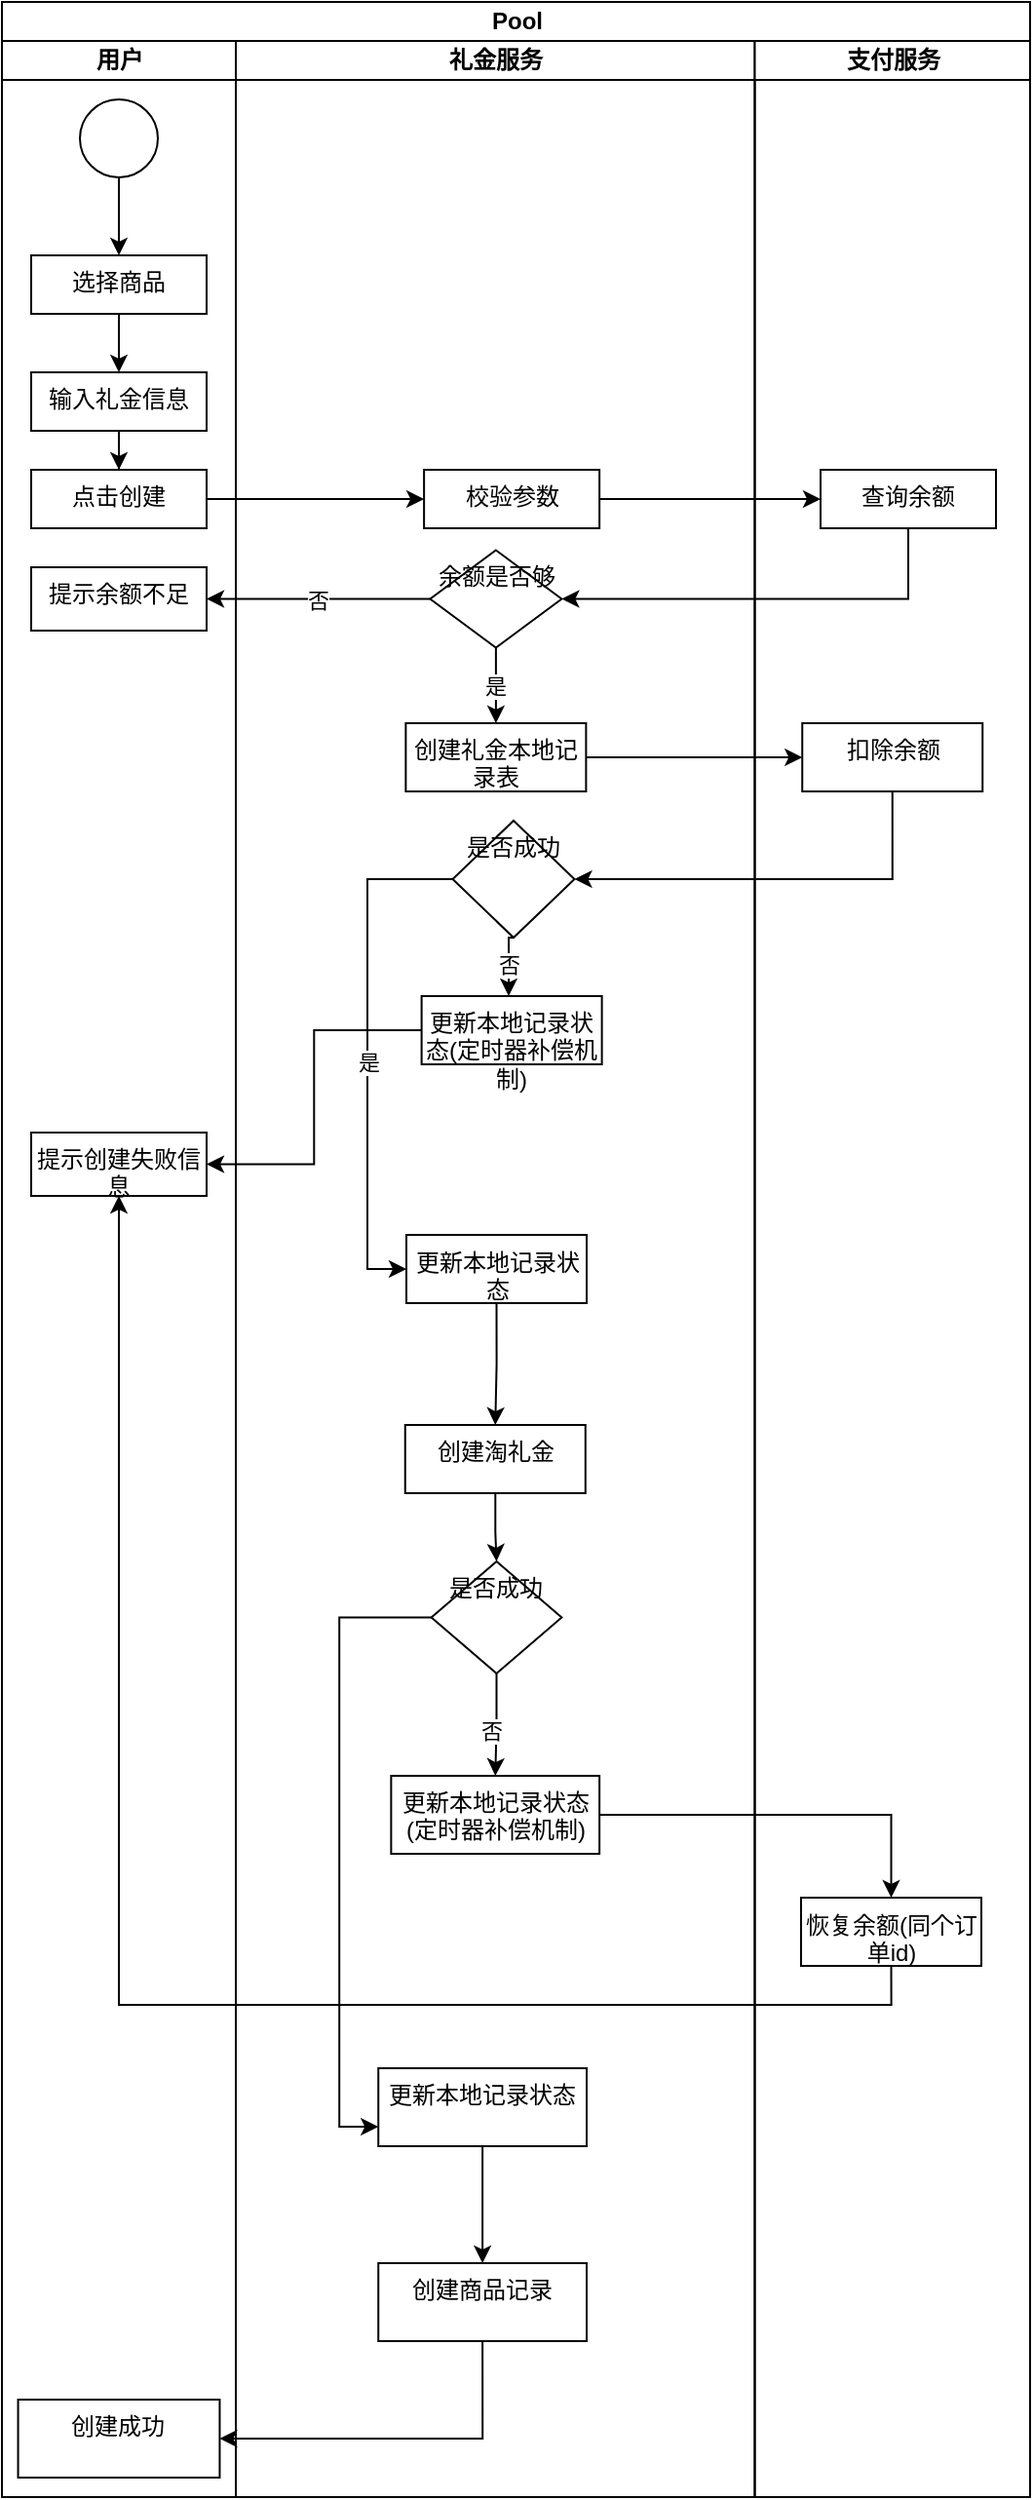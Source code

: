 <mxfile version="24.2.3" type="github">
  <diagram name="第 1 页" id="3FuqSsKHA-6LWx0kxVeV">
    <mxGraphModel dx="1026" dy="663" grid="1" gridSize="10" guides="1" tooltips="1" connect="1" arrows="1" fold="1" page="1" pageScale="1" pageWidth="827" pageHeight="1169" math="0" shadow="0">
      <root>
        <mxCell id="0" />
        <mxCell id="1" parent="0" />
        <mxCell id="a16-33ozwnPPd66yTyi8-30" value="Pool" style="swimlane;childLayout=stackLayout;resizeParent=1;resizeParentMax=0;startSize=20;html=1;" parent="1" vertex="1">
          <mxGeometry x="170" y="40" width="527.5" height="1280" as="geometry" />
        </mxCell>
        <mxCell id="a16-33ozwnPPd66yTyi8-31" value="用户" style="swimlane;startSize=20;html=1;" parent="a16-33ozwnPPd66yTyi8-30" vertex="1">
          <mxGeometry y="20" width="120" height="1260" as="geometry" />
        </mxCell>
        <mxCell id="a16-33ozwnPPd66yTyi8-36" value="" style="edgeStyle=orthogonalEdgeStyle;rounded=0;orthogonalLoop=1;jettySize=auto;html=1;" parent="a16-33ozwnPPd66yTyi8-31" source="a16-33ozwnPPd66yTyi8-34" target="a16-33ozwnPPd66yTyi8-35" edge="1">
          <mxGeometry relative="1" as="geometry" />
        </mxCell>
        <mxCell id="a16-33ozwnPPd66yTyi8-34" value="" style="verticalLabelPosition=bottom;verticalAlign=top;html=1;shape=mxgraph.flowchart.on-page_reference;" parent="a16-33ozwnPPd66yTyi8-31" vertex="1">
          <mxGeometry x="40" y="30" width="40" height="40" as="geometry" />
        </mxCell>
        <mxCell id="a16-33ozwnPPd66yTyi8-38" value="" style="edgeStyle=orthogonalEdgeStyle;rounded=0;orthogonalLoop=1;jettySize=auto;html=1;" parent="a16-33ozwnPPd66yTyi8-31" source="a16-33ozwnPPd66yTyi8-35" target="a16-33ozwnPPd66yTyi8-37" edge="1">
          <mxGeometry relative="1" as="geometry" />
        </mxCell>
        <mxCell id="a16-33ozwnPPd66yTyi8-35" value="选择商品" style="whiteSpace=wrap;html=1;verticalAlign=top;" parent="a16-33ozwnPPd66yTyi8-31" vertex="1">
          <mxGeometry x="15" y="110" width="90" height="30" as="geometry" />
        </mxCell>
        <mxCell id="a16-33ozwnPPd66yTyi8-40" value="" style="edgeStyle=orthogonalEdgeStyle;rounded=0;orthogonalLoop=1;jettySize=auto;html=1;" parent="a16-33ozwnPPd66yTyi8-31" source="a16-33ozwnPPd66yTyi8-37" target="a16-33ozwnPPd66yTyi8-39" edge="1">
          <mxGeometry relative="1" as="geometry" />
        </mxCell>
        <mxCell id="a16-33ozwnPPd66yTyi8-37" value="输入礼金信息" style="whiteSpace=wrap;html=1;verticalAlign=top;" parent="a16-33ozwnPPd66yTyi8-31" vertex="1">
          <mxGeometry x="15" y="170" width="90" height="30" as="geometry" />
        </mxCell>
        <mxCell id="a16-33ozwnPPd66yTyi8-39" value="点击创建" style="whiteSpace=wrap;html=1;verticalAlign=top;" parent="a16-33ozwnPPd66yTyi8-31" vertex="1">
          <mxGeometry x="15" y="220" width="90" height="30" as="geometry" />
        </mxCell>
        <mxCell id="a16-33ozwnPPd66yTyi8-50" value="提示余额不足" style="whiteSpace=wrap;html=1;verticalAlign=top;" parent="a16-33ozwnPPd66yTyi8-31" vertex="1">
          <mxGeometry x="15" y="270" width="90" height="32.5" as="geometry" />
        </mxCell>
        <mxCell id="a16-33ozwnPPd66yTyi8-104" value="提示创建失败信息" style="whiteSpace=wrap;html=1;verticalAlign=top;" parent="a16-33ozwnPPd66yTyi8-31" vertex="1">
          <mxGeometry x="15" y="560" width="90" height="32.5" as="geometry" />
        </mxCell>
        <mxCell id="a16-33ozwnPPd66yTyi8-122" value="创建成功" style="whiteSpace=wrap;html=1;verticalAlign=top;" parent="a16-33ozwnPPd66yTyi8-31" vertex="1">
          <mxGeometry x="8.28" y="1210" width="103.44" height="40" as="geometry" />
        </mxCell>
        <mxCell id="a16-33ozwnPPd66yTyi8-32" value="礼金服务" style="swimlane;startSize=20;html=1;" parent="a16-33ozwnPPd66yTyi8-30" vertex="1">
          <mxGeometry x="120" y="20" width="266.25" height="1260" as="geometry" />
        </mxCell>
        <mxCell id="a16-33ozwnPPd66yTyi8-41" value="校验参数" style="whiteSpace=wrap;html=1;verticalAlign=top;" parent="a16-33ozwnPPd66yTyi8-32" vertex="1">
          <mxGeometry x="96.56" y="220" width="90" height="30" as="geometry" />
        </mxCell>
        <mxCell id="a16-33ozwnPPd66yTyi8-54" value="是" style="edgeStyle=orthogonalEdgeStyle;rounded=0;orthogonalLoop=1;jettySize=auto;html=1;" parent="a16-33ozwnPPd66yTyi8-32" source="a16-33ozwnPPd66yTyi8-47" target="a16-33ozwnPPd66yTyi8-53" edge="1">
          <mxGeometry relative="1" as="geometry" />
        </mxCell>
        <mxCell id="a16-33ozwnPPd66yTyi8-47" value="余额是否够" style="rhombus;whiteSpace=wrap;html=1;verticalAlign=top;" parent="a16-33ozwnPPd66yTyi8-32" vertex="1">
          <mxGeometry x="99.69" y="261.25" width="67.5" height="50" as="geometry" />
        </mxCell>
        <mxCell id="a16-33ozwnPPd66yTyi8-53" value="创建礼金本地记录表" style="whiteSpace=wrap;html=1;verticalAlign=top;" parent="a16-33ozwnPPd66yTyi8-32" vertex="1">
          <mxGeometry x="87.19" y="350" width="92.5" height="35" as="geometry" />
        </mxCell>
        <mxCell id="a16-33ozwnPPd66yTyi8-129" value="否" style="edgeStyle=orthogonalEdgeStyle;rounded=0;orthogonalLoop=1;jettySize=auto;html=1;exitX=0.5;exitY=1;exitDx=0;exitDy=0;" parent="a16-33ozwnPPd66yTyi8-32" source="a16-33ozwnPPd66yTyi8-59" edge="1">
          <mxGeometry relative="1" as="geometry">
            <mxPoint x="140" y="490" as="targetPoint" />
          </mxGeometry>
        </mxCell>
        <mxCell id="a16-33ozwnPPd66yTyi8-143" style="edgeStyle=orthogonalEdgeStyle;rounded=0;orthogonalLoop=1;jettySize=auto;html=1;exitX=0;exitY=0.5;exitDx=0;exitDy=0;entryX=0;entryY=0.5;entryDx=0;entryDy=0;" parent="a16-33ozwnPPd66yTyi8-32" source="a16-33ozwnPPd66yTyi8-59" target="a16-33ozwnPPd66yTyi8-142" edge="1">
          <mxGeometry relative="1" as="geometry" />
        </mxCell>
        <mxCell id="a16-33ozwnPPd66yTyi8-144" value="是" style="edgeLabel;html=1;align=center;verticalAlign=middle;resizable=0;points=[];" parent="a16-33ozwnPPd66yTyi8-143" vertex="1" connectable="0">
          <mxGeometry x="0.042" relative="1" as="geometry">
            <mxPoint as="offset" />
          </mxGeometry>
        </mxCell>
        <mxCell id="a16-33ozwnPPd66yTyi8-59" value="是否成功" style="rhombus;whiteSpace=wrap;html=1;verticalAlign=top;" parent="a16-33ozwnPPd66yTyi8-32" vertex="1">
          <mxGeometry x="111.25" y="400" width="62.5" height="60" as="geometry" />
        </mxCell>
        <mxCell id="a16-33ozwnPPd66yTyi8-97" value="更新本地记录状态(定时器补偿机制)" style="whiteSpace=wrap;html=1;verticalAlign=top;" parent="a16-33ozwnPPd66yTyi8-32" vertex="1">
          <mxGeometry x="95.31" y="490" width="92.5" height="35" as="geometry" />
        </mxCell>
        <mxCell id="a16-33ozwnPPd66yTyi8-109" value="" style="edgeStyle=orthogonalEdgeStyle;rounded=0;orthogonalLoop=1;jettySize=auto;html=1;" parent="a16-33ozwnPPd66yTyi8-32" source="a16-33ozwnPPd66yTyi8-106" target="a16-33ozwnPPd66yTyi8-108" edge="1">
          <mxGeometry relative="1" as="geometry" />
        </mxCell>
        <mxCell id="a16-33ozwnPPd66yTyi8-106" value="创建淘礼金" style="whiteSpace=wrap;html=1;verticalAlign=top;" parent="a16-33ozwnPPd66yTyi8-32" vertex="1">
          <mxGeometry x="86.88" y="710" width="92.5" height="35" as="geometry" />
        </mxCell>
        <mxCell id="a16-33ozwnPPd66yTyi8-111" value="" style="edgeStyle=orthogonalEdgeStyle;rounded=0;orthogonalLoop=1;jettySize=auto;html=1;" parent="a16-33ozwnPPd66yTyi8-32" source="a16-33ozwnPPd66yTyi8-108" target="a16-33ozwnPPd66yTyi8-110" edge="1">
          <mxGeometry relative="1" as="geometry" />
        </mxCell>
        <mxCell id="a16-33ozwnPPd66yTyi8-118" value="否" style="edgeLabel;html=1;align=center;verticalAlign=middle;resizable=0;points=[];" parent="a16-33ozwnPPd66yTyi8-111" vertex="1" connectable="0">
          <mxGeometry x="0.117" y="-2" relative="1" as="geometry">
            <mxPoint as="offset" />
          </mxGeometry>
        </mxCell>
        <mxCell id="a16-33ozwnPPd66yTyi8-120" style="edgeStyle=orthogonalEdgeStyle;rounded=0;orthogonalLoop=1;jettySize=auto;html=1;exitX=0;exitY=0.5;exitDx=0;exitDy=0;entryX=0;entryY=0.75;entryDx=0;entryDy=0;" parent="a16-33ozwnPPd66yTyi8-32" source="a16-33ozwnPPd66yTyi8-108" target="a16-33ozwnPPd66yTyi8-119" edge="1">
          <mxGeometry relative="1" as="geometry" />
        </mxCell>
        <mxCell id="a16-33ozwnPPd66yTyi8-108" value="是否成功" style="rhombus;whiteSpace=wrap;html=1;verticalAlign=top;" parent="a16-33ozwnPPd66yTyi8-32" vertex="1">
          <mxGeometry x="100.31" y="780" width="66.88" height="57.5" as="geometry" />
        </mxCell>
        <mxCell id="a16-33ozwnPPd66yTyi8-110" value="更新本地记录状态(定时器补偿机制)" style="whiteSpace=wrap;html=1;verticalAlign=top;" parent="a16-33ozwnPPd66yTyi8-32" vertex="1">
          <mxGeometry x="79.68" y="890" width="106.88" height="40" as="geometry" />
        </mxCell>
        <mxCell id="a16-33ozwnPPd66yTyi8-124" value="" style="edgeStyle=orthogonalEdgeStyle;rounded=0;orthogonalLoop=1;jettySize=auto;html=1;" parent="a16-33ozwnPPd66yTyi8-32" source="a16-33ozwnPPd66yTyi8-119" target="a16-33ozwnPPd66yTyi8-123" edge="1">
          <mxGeometry relative="1" as="geometry" />
        </mxCell>
        <mxCell id="a16-33ozwnPPd66yTyi8-119" value="更新本地记录状态" style="whiteSpace=wrap;html=1;verticalAlign=top;" parent="a16-33ozwnPPd66yTyi8-32" vertex="1">
          <mxGeometry x="73.12" y="1040" width="106.88" height="40" as="geometry" />
        </mxCell>
        <mxCell id="a16-33ozwnPPd66yTyi8-123" value="创建商品记录" style="whiteSpace=wrap;html=1;verticalAlign=top;" parent="a16-33ozwnPPd66yTyi8-32" vertex="1">
          <mxGeometry x="73.12" y="1140" width="106.88" height="40" as="geometry" />
        </mxCell>
        <mxCell id="a16-33ozwnPPd66yTyi8-145" style="edgeStyle=orthogonalEdgeStyle;rounded=0;orthogonalLoop=1;jettySize=auto;html=1;exitX=0.5;exitY=1;exitDx=0;exitDy=0;entryX=0.5;entryY=0;entryDx=0;entryDy=0;" parent="a16-33ozwnPPd66yTyi8-32" source="a16-33ozwnPPd66yTyi8-142" target="a16-33ozwnPPd66yTyi8-106" edge="1">
          <mxGeometry relative="1" as="geometry" />
        </mxCell>
        <mxCell id="a16-33ozwnPPd66yTyi8-142" value="更新本地记录状态" style="whiteSpace=wrap;html=1;verticalAlign=top;" parent="a16-33ozwnPPd66yTyi8-32" vertex="1">
          <mxGeometry x="87.5" y="612.5" width="92.5" height="35" as="geometry" />
        </mxCell>
        <mxCell id="a16-33ozwnPPd66yTyi8-33" value="支付服务" style="swimlane;startSize=20;html=1;" parent="a16-33ozwnPPd66yTyi8-30" vertex="1">
          <mxGeometry x="386.25" y="20" width="141.25" height="1260" as="geometry" />
        </mxCell>
        <mxCell id="a16-33ozwnPPd66yTyi8-45" value="查询余额" style="whiteSpace=wrap;html=1;verticalAlign=top;" parent="a16-33ozwnPPd66yTyi8-33" vertex="1">
          <mxGeometry x="33.75" y="220" width="90" height="30" as="geometry" />
        </mxCell>
        <mxCell id="a16-33ozwnPPd66yTyi8-57" value="扣除余额" style="whiteSpace=wrap;html=1;verticalAlign=top;" parent="a16-33ozwnPPd66yTyi8-33" vertex="1">
          <mxGeometry x="24.37" y="350" width="92.5" height="35" as="geometry" />
        </mxCell>
        <mxCell id="a16-33ozwnPPd66yTyi8-114" value="恢复余额(同个订单id)" style="whiteSpace=wrap;html=1;verticalAlign=top;" parent="a16-33ozwnPPd66yTyi8-33" vertex="1">
          <mxGeometry x="23.75" y="952.5" width="92.5" height="35" as="geometry" />
        </mxCell>
        <mxCell id="a16-33ozwnPPd66yTyi8-42" value="" style="edgeStyle=orthogonalEdgeStyle;rounded=0;orthogonalLoop=1;jettySize=auto;html=1;" parent="a16-33ozwnPPd66yTyi8-30" source="a16-33ozwnPPd66yTyi8-39" target="a16-33ozwnPPd66yTyi8-41" edge="1">
          <mxGeometry relative="1" as="geometry" />
        </mxCell>
        <mxCell id="a16-33ozwnPPd66yTyi8-46" value="" style="edgeStyle=orthogonalEdgeStyle;rounded=0;orthogonalLoop=1;jettySize=auto;html=1;" parent="a16-33ozwnPPd66yTyi8-30" source="a16-33ozwnPPd66yTyi8-41" target="a16-33ozwnPPd66yTyi8-45" edge="1">
          <mxGeometry relative="1" as="geometry" />
        </mxCell>
        <mxCell id="a16-33ozwnPPd66yTyi8-49" style="edgeStyle=orthogonalEdgeStyle;rounded=0;orthogonalLoop=1;jettySize=auto;html=1;exitX=0.5;exitY=1;exitDx=0;exitDy=0;entryX=1;entryY=0.5;entryDx=0;entryDy=0;" parent="a16-33ozwnPPd66yTyi8-30" source="a16-33ozwnPPd66yTyi8-45" target="a16-33ozwnPPd66yTyi8-47" edge="1">
          <mxGeometry relative="1" as="geometry" />
        </mxCell>
        <mxCell id="a16-33ozwnPPd66yTyi8-51" value="" style="edgeStyle=orthogonalEdgeStyle;rounded=0;orthogonalLoop=1;jettySize=auto;html=1;" parent="a16-33ozwnPPd66yTyi8-30" source="a16-33ozwnPPd66yTyi8-47" target="a16-33ozwnPPd66yTyi8-50" edge="1">
          <mxGeometry relative="1" as="geometry" />
        </mxCell>
        <mxCell id="a16-33ozwnPPd66yTyi8-52" value="否" style="edgeLabel;html=1;align=center;verticalAlign=middle;resizable=0;points=[];" parent="a16-33ozwnPPd66yTyi8-51" vertex="1" connectable="0">
          <mxGeometry x="0.014" relative="1" as="geometry">
            <mxPoint as="offset" />
          </mxGeometry>
        </mxCell>
        <mxCell id="a16-33ozwnPPd66yTyi8-58" value="" style="edgeStyle=orthogonalEdgeStyle;rounded=0;orthogonalLoop=1;jettySize=auto;html=1;" parent="a16-33ozwnPPd66yTyi8-30" source="a16-33ozwnPPd66yTyi8-53" target="a16-33ozwnPPd66yTyi8-57" edge="1">
          <mxGeometry relative="1" as="geometry" />
        </mxCell>
        <mxCell id="a16-33ozwnPPd66yTyi8-61" style="edgeStyle=orthogonalEdgeStyle;rounded=0;orthogonalLoop=1;jettySize=auto;html=1;exitX=0.5;exitY=1;exitDx=0;exitDy=0;entryX=1;entryY=0.5;entryDx=0;entryDy=0;" parent="a16-33ozwnPPd66yTyi8-30" source="a16-33ozwnPPd66yTyi8-57" target="a16-33ozwnPPd66yTyi8-59" edge="1">
          <mxGeometry relative="1" as="geometry" />
        </mxCell>
        <mxCell id="a16-33ozwnPPd66yTyi8-115" style="edgeStyle=orthogonalEdgeStyle;rounded=0;orthogonalLoop=1;jettySize=auto;html=1;exitX=1;exitY=0.5;exitDx=0;exitDy=0;" parent="a16-33ozwnPPd66yTyi8-30" source="a16-33ozwnPPd66yTyi8-110" target="a16-33ozwnPPd66yTyi8-114" edge="1">
          <mxGeometry relative="1" as="geometry" />
        </mxCell>
        <mxCell id="a16-33ozwnPPd66yTyi8-125" style="edgeStyle=orthogonalEdgeStyle;rounded=0;orthogonalLoop=1;jettySize=auto;html=1;exitX=0.5;exitY=1;exitDx=0;exitDy=0;entryX=1;entryY=0.5;entryDx=0;entryDy=0;" parent="a16-33ozwnPPd66yTyi8-30" source="a16-33ozwnPPd66yTyi8-123" target="a16-33ozwnPPd66yTyi8-122" edge="1">
          <mxGeometry relative="1" as="geometry" />
        </mxCell>
        <mxCell id="a16-33ozwnPPd66yTyi8-117" style="edgeStyle=orthogonalEdgeStyle;rounded=0;orthogonalLoop=1;jettySize=auto;html=1;exitX=0.5;exitY=1;exitDx=0;exitDy=0;entryX=0.5;entryY=1;entryDx=0;entryDy=0;" parent="a16-33ozwnPPd66yTyi8-30" source="a16-33ozwnPPd66yTyi8-114" target="a16-33ozwnPPd66yTyi8-104" edge="1">
          <mxGeometry relative="1" as="geometry">
            <mxPoint x="60" y="740" as="targetPoint" />
          </mxGeometry>
        </mxCell>
        <mxCell id="a16-33ozwnPPd66yTyi8-134" value="" style="edgeStyle=orthogonalEdgeStyle;rounded=0;orthogonalLoop=1;jettySize=auto;html=1;entryX=1;entryY=0.5;entryDx=0;entryDy=0;" parent="a16-33ozwnPPd66yTyi8-30" source="a16-33ozwnPPd66yTyi8-97" target="a16-33ozwnPPd66yTyi8-104" edge="1">
          <mxGeometry relative="1" as="geometry">
            <mxPoint x="260.8" y="590.013" as="targetPoint" />
          </mxGeometry>
        </mxCell>
      </root>
    </mxGraphModel>
  </diagram>
</mxfile>
